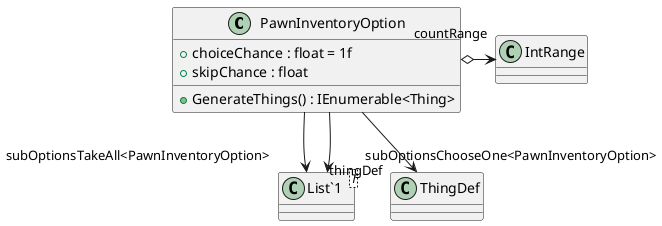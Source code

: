 @startuml
class PawnInventoryOption {
    + choiceChance : float = 1f
    + skipChance : float
    + GenerateThings() : IEnumerable<Thing>
}
class "List`1"<T> {
}
PawnInventoryOption --> "thingDef" ThingDef
PawnInventoryOption o-> "countRange" IntRange
PawnInventoryOption --> "subOptionsTakeAll<PawnInventoryOption>" "List`1"
PawnInventoryOption --> "subOptionsChooseOne<PawnInventoryOption>" "List`1"
@enduml
